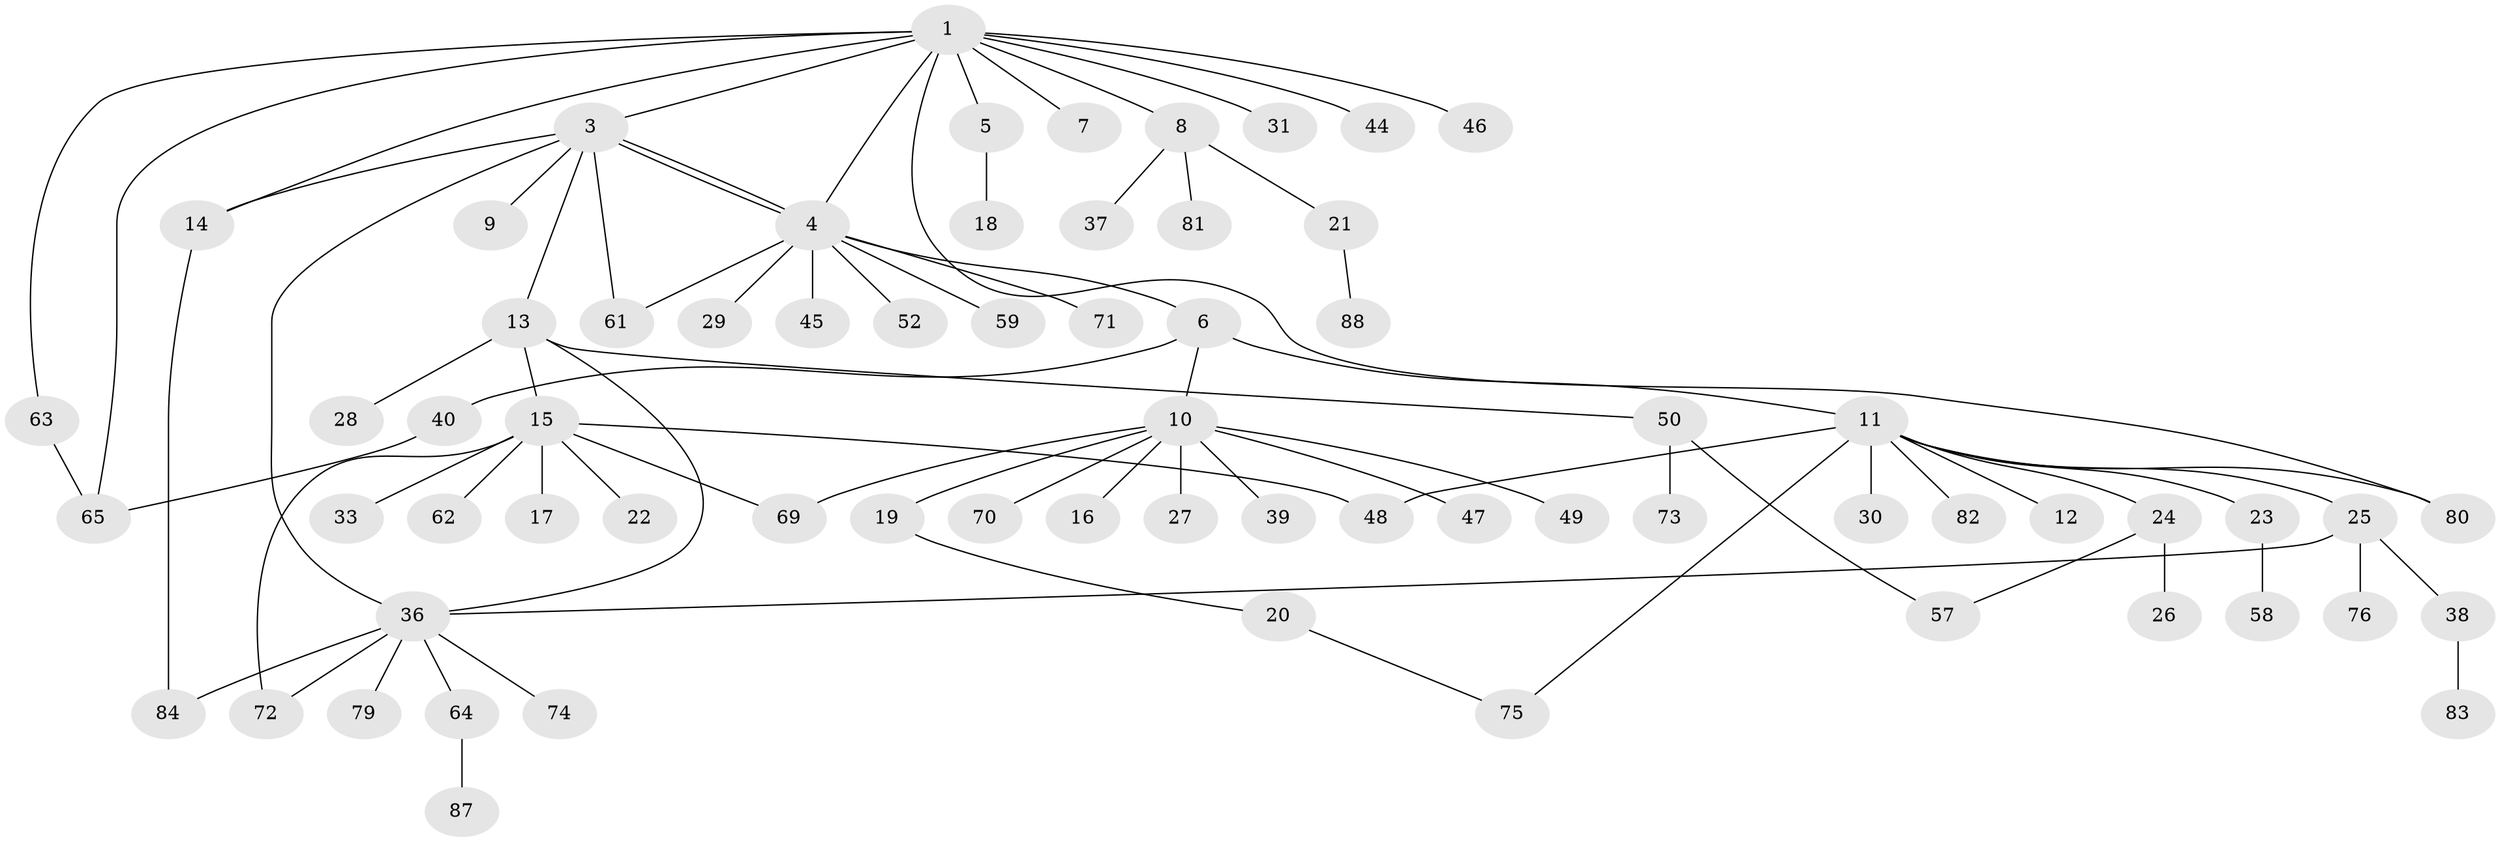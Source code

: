 // Generated by graph-tools (version 1.1) at 2025/23/03/03/25 07:23:54]
// undirected, 68 vertices, 82 edges
graph export_dot {
graph [start="1"]
  node [color=gray90,style=filled];
  1 [super="+2"];
  3 [super="+53"];
  4 [super="+42"];
  5 [super="+77"];
  6;
  7;
  8 [super="+34"];
  9;
  10 [super="+32"];
  11 [super="+43"];
  12;
  13 [super="+55"];
  14;
  15 [super="+35"];
  16 [super="+78"];
  17 [super="+56"];
  18;
  19 [super="+41"];
  20;
  21;
  22;
  23;
  24 [super="+51"];
  25 [super="+90"];
  26;
  27;
  28;
  29 [super="+68"];
  30;
  31;
  33 [super="+60"];
  36 [super="+66"];
  37;
  38;
  39;
  40 [super="+85"];
  44;
  45;
  46;
  47;
  48;
  49 [super="+54"];
  50 [super="+67"];
  52;
  57;
  58;
  59;
  61;
  62;
  63 [super="+86"];
  64;
  65;
  69;
  70;
  71 [super="+89"];
  72;
  73;
  74;
  75;
  76;
  79;
  80;
  81;
  82;
  83;
  84;
  87;
  88;
  1 -- 3;
  1 -- 4;
  1 -- 7;
  1 -- 8;
  1 -- 14;
  1 -- 31;
  1 -- 44;
  1 -- 46;
  1 -- 63;
  1 -- 65;
  1 -- 80;
  1 -- 5;
  3 -- 4;
  3 -- 4;
  3 -- 9;
  3 -- 13;
  3 -- 14;
  3 -- 36;
  3 -- 61;
  4 -- 6;
  4 -- 29 [weight=2];
  4 -- 45;
  4 -- 52;
  4 -- 59;
  4 -- 61;
  4 -- 71;
  5 -- 18;
  6 -- 10;
  6 -- 11;
  6 -- 40;
  8 -- 21;
  8 -- 37;
  8 -- 81;
  10 -- 16;
  10 -- 19;
  10 -- 27;
  10 -- 47;
  10 -- 49;
  10 -- 69;
  10 -- 70;
  10 -- 39;
  11 -- 12;
  11 -- 23;
  11 -- 24;
  11 -- 25;
  11 -- 30;
  11 -- 48;
  11 -- 75;
  11 -- 80;
  11 -- 82;
  13 -- 15;
  13 -- 28;
  13 -- 36;
  13 -- 50;
  14 -- 84;
  15 -- 17;
  15 -- 22;
  15 -- 33;
  15 -- 62;
  15 -- 69;
  15 -- 48;
  15 -- 72;
  19 -- 20;
  20 -- 75;
  21 -- 88;
  23 -- 58;
  24 -- 26;
  24 -- 57;
  25 -- 36;
  25 -- 38;
  25 -- 76;
  36 -- 64;
  36 -- 74;
  36 -- 79;
  36 -- 84;
  36 -- 72;
  38 -- 83;
  40 -- 65;
  50 -- 57;
  50 -- 73;
  63 -- 65;
  64 -- 87;
}
